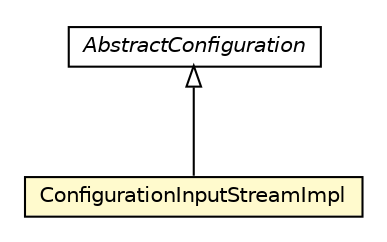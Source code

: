 #!/usr/local/bin/dot
#
# Class diagram 
# Generated by UMLGraph version R5_6_6-8-g8d7759 (http://www.umlgraph.org/)
#

digraph G {
	edge [fontname="Helvetica",fontsize=10,labelfontname="Helvetica",labelfontsize=10];
	node [fontname="Helvetica",fontsize=10,shape=plaintext];
	nodesep=0.25;
	ranksep=0.5;
	// org.dayatang.configuration.impl.ConfigurationInputStreamImpl
	c32339 [label=<<table title="org.dayatang.configuration.impl.ConfigurationInputStreamImpl" border="0" cellborder="1" cellspacing="0" cellpadding="2" port="p" bgcolor="lemonChiffon" href="./ConfigurationInputStreamImpl.html">
		<tr><td><table border="0" cellspacing="0" cellpadding="1">
<tr><td align="center" balign="center"> ConfigurationInputStreamImpl </td></tr>
		</table></td></tr>
		</table>>, URL="./ConfigurationInputStreamImpl.html", fontname="Helvetica", fontcolor="black", fontsize=10.0];
	// org.dayatang.configuration.impl.AbstractConfiguration
	c32344 [label=<<table title="org.dayatang.configuration.impl.AbstractConfiguration" border="0" cellborder="1" cellspacing="0" cellpadding="2" port="p" href="./AbstractConfiguration.html">
		<tr><td><table border="0" cellspacing="0" cellpadding="1">
<tr><td align="center" balign="center"><font face="Helvetica-Oblique"> AbstractConfiguration </font></td></tr>
		</table></td></tr>
		</table>>, URL="./AbstractConfiguration.html", fontname="Helvetica", fontcolor="black", fontsize=10.0];
	//org.dayatang.configuration.impl.ConfigurationInputStreamImpl extends org.dayatang.configuration.impl.AbstractConfiguration
	c32344:p -> c32339:p [dir=back,arrowtail=empty];
}

